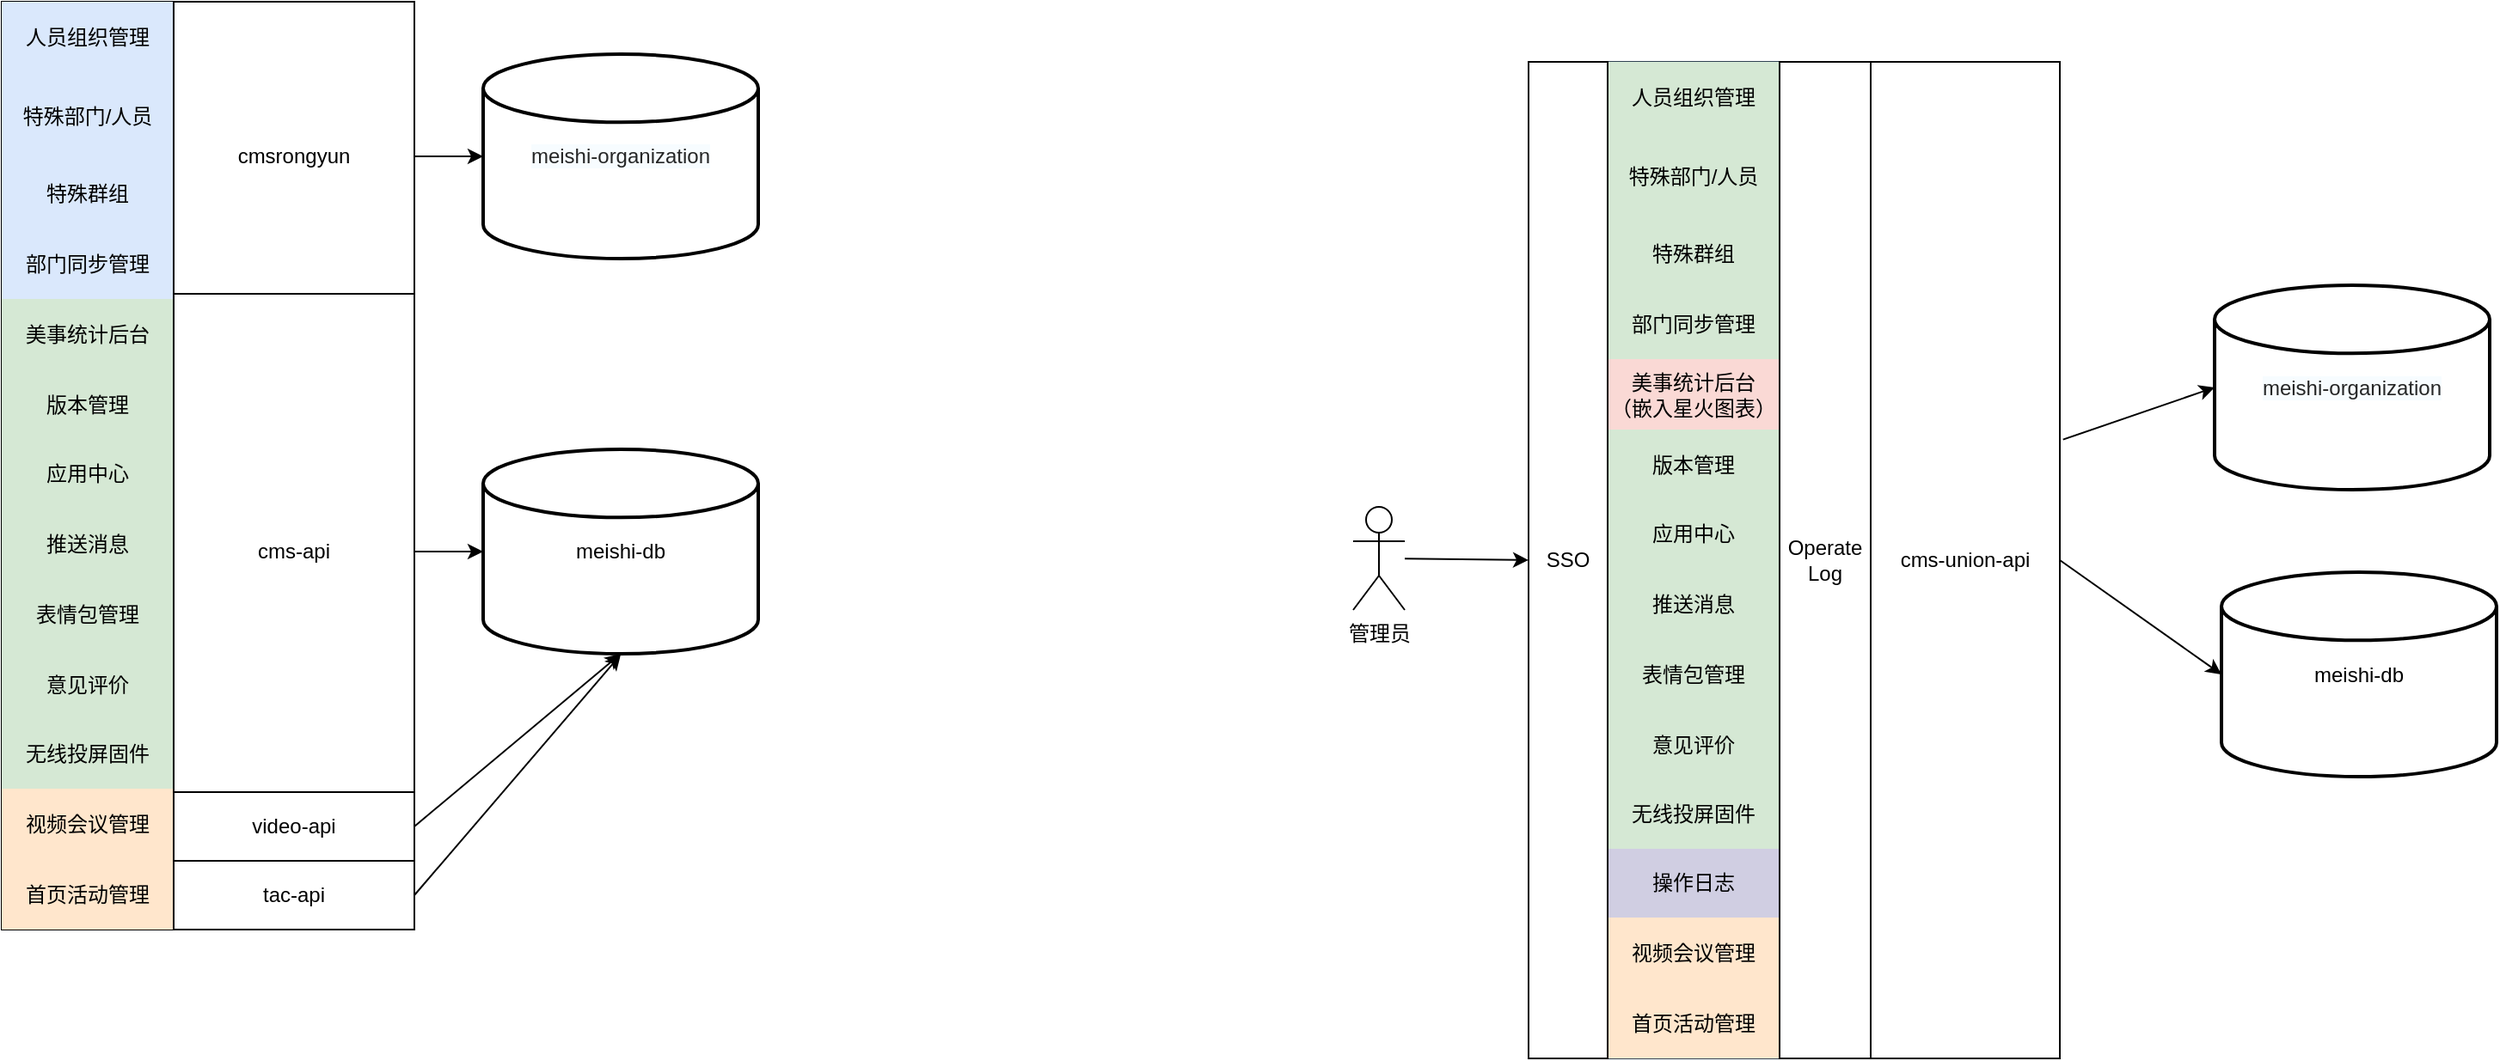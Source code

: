 <mxfile version="14.1.9" type="github">
  <diagram id="kmbewxWfFErhUaEFidWY" name="第 1 页">
    <mxGraphModel dx="1422" dy="762" grid="0" gridSize="10" guides="1" tooltips="1" connect="1" arrows="1" fold="1" page="1" pageScale="1" pageWidth="827" pageHeight="1169" math="0" shadow="0">
      <root>
        <mxCell id="0" />
        <mxCell id="1" parent="0" />
        <mxCell id="lq-rZMdZzkP-MELuQwHF-2" value="" style="shape=table;html=1;whiteSpace=wrap;startSize=0;container=1;collapsible=0;childLayout=tableLayout;" parent="1" vertex="1">
          <mxGeometry x="110" y="140" width="100" height="540" as="geometry" />
        </mxCell>
        <mxCell id="lq-rZMdZzkP-MELuQwHF-18" style="shape=partialRectangle;html=1;whiteSpace=wrap;collapsible=0;dropTarget=0;pointerEvents=0;fillColor=none;top=0;left=0;bottom=0;right=0;points=[[0,0.5],[1,0.5]];portConstraint=eastwest;" parent="lq-rZMdZzkP-MELuQwHF-2" vertex="1">
          <mxGeometry width="100" height="41" as="geometry" />
        </mxCell>
        <mxCell id="lq-rZMdZzkP-MELuQwHF-19" value="人员组织管理" style="shape=partialRectangle;html=1;whiteSpace=wrap;connectable=0;fillColor=#dae8fc;top=0;left=0;bottom=0;right=0;overflow=hidden;strokeColor=#6c8ebf;" parent="lq-rZMdZzkP-MELuQwHF-18" vertex="1">
          <mxGeometry width="100" height="41" as="geometry" />
        </mxCell>
        <mxCell id="lq-rZMdZzkP-MELuQwHF-7" value="" style="shape=partialRectangle;html=1;whiteSpace=wrap;collapsible=0;dropTarget=0;pointerEvents=0;fillColor=none;top=0;left=0;bottom=0;right=0;points=[[0,0.5],[1,0.5]];portConstraint=eastwest;" parent="lq-rZMdZzkP-MELuQwHF-2" vertex="1">
          <mxGeometry y="41" width="100" height="51" as="geometry" />
        </mxCell>
        <mxCell id="lq-rZMdZzkP-MELuQwHF-8" value="特殊部门/人员" style="shape=partialRectangle;html=1;whiteSpace=wrap;connectable=0;fillColor=#dae8fc;top=0;left=0;bottom=0;right=0;overflow=hidden;strokeColor=#6c8ebf;" parent="lq-rZMdZzkP-MELuQwHF-7" vertex="1">
          <mxGeometry width="100" height="51" as="geometry" />
        </mxCell>
        <mxCell id="lq-rZMdZzkP-MELuQwHF-11" value="" style="shape=partialRectangle;html=1;whiteSpace=wrap;collapsible=0;dropTarget=0;pointerEvents=0;fillColor=none;top=0;left=0;bottom=0;right=0;points=[[0,0.5],[1,0.5]];portConstraint=eastwest;" parent="lq-rZMdZzkP-MELuQwHF-2" vertex="1">
          <mxGeometry y="92" width="100" height="40" as="geometry" />
        </mxCell>
        <mxCell id="lq-rZMdZzkP-MELuQwHF-12" value="特殊群组" style="shape=partialRectangle;html=1;whiteSpace=wrap;connectable=0;fillColor=#dae8fc;top=0;left=0;bottom=0;right=0;overflow=hidden;strokeColor=#6c8ebf;" parent="lq-rZMdZzkP-MELuQwHF-11" vertex="1">
          <mxGeometry width="100" height="40" as="geometry" />
        </mxCell>
        <mxCell id="lq-rZMdZzkP-MELuQwHF-28" style="shape=partialRectangle;html=1;whiteSpace=wrap;collapsible=0;dropTarget=0;pointerEvents=0;fillColor=#dae8fc;top=0;left=0;bottom=0;right=0;points=[[0,0.5],[1,0.5]];portConstraint=eastwest;strokeColor=#6c8ebf;" parent="lq-rZMdZzkP-MELuQwHF-2" vertex="1">
          <mxGeometry y="132" width="100" height="41" as="geometry" />
        </mxCell>
        <mxCell id="lq-rZMdZzkP-MELuQwHF-29" value="部门同步管理" style="shape=partialRectangle;html=1;whiteSpace=wrap;connectable=0;fillColor=none;top=0;left=0;bottom=0;right=0;overflow=hidden;" parent="lq-rZMdZzkP-MELuQwHF-28" vertex="1">
          <mxGeometry width="100" height="41" as="geometry" />
        </mxCell>
        <mxCell id="lq-rZMdZzkP-MELuQwHF-30" style="shape=partialRectangle;html=1;whiteSpace=wrap;collapsible=0;dropTarget=0;pointerEvents=0;fillColor=none;top=0;left=0;bottom=0;right=0;points=[[0,0.5],[1,0.5]];portConstraint=eastwest;" parent="lq-rZMdZzkP-MELuQwHF-2" vertex="1">
          <mxGeometry y="173" width="100" height="41" as="geometry" />
        </mxCell>
        <mxCell id="lq-rZMdZzkP-MELuQwHF-31" value="美事统计后台" style="shape=partialRectangle;html=1;whiteSpace=wrap;connectable=0;top=0;left=0;bottom=0;right=0;overflow=hidden;fillColor=#d5e8d4;strokeColor=#82b366;" parent="lq-rZMdZzkP-MELuQwHF-30" vertex="1">
          <mxGeometry width="100" height="41" as="geometry" />
        </mxCell>
        <mxCell id="lq-rZMdZzkP-MELuQwHF-26" style="shape=partialRectangle;html=1;whiteSpace=wrap;collapsible=0;dropTarget=0;pointerEvents=0;fillColor=none;top=0;left=0;bottom=0;right=0;points=[[0,0.5],[1,0.5]];portConstraint=eastwest;" parent="lq-rZMdZzkP-MELuQwHF-2" vertex="1">
          <mxGeometry y="214" width="100" height="41" as="geometry" />
        </mxCell>
        <mxCell id="lq-rZMdZzkP-MELuQwHF-27" value="版本管理" style="shape=partialRectangle;html=1;whiteSpace=wrap;connectable=0;fillColor=#d5e8d4;top=0;left=0;bottom=0;right=0;overflow=hidden;strokeColor=#82b366;" parent="lq-rZMdZzkP-MELuQwHF-26" vertex="1">
          <mxGeometry width="100" height="41" as="geometry" />
        </mxCell>
        <mxCell id="lq-rZMdZzkP-MELuQwHF-24" style="shape=partialRectangle;html=1;whiteSpace=wrap;collapsible=0;dropTarget=0;pointerEvents=0;fillColor=none;top=0;left=0;bottom=0;right=0;points=[[0,0.5],[1,0.5]];portConstraint=eastwest;" parent="lq-rZMdZzkP-MELuQwHF-2" vertex="1">
          <mxGeometry y="255" width="100" height="40" as="geometry" />
        </mxCell>
        <mxCell id="lq-rZMdZzkP-MELuQwHF-25" value="应用中心" style="shape=partialRectangle;html=1;whiteSpace=wrap;connectable=0;fillColor=#d5e8d4;top=0;left=0;bottom=0;right=0;overflow=hidden;strokeColor=#82b366;" parent="lq-rZMdZzkP-MELuQwHF-24" vertex="1">
          <mxGeometry width="100" height="40" as="geometry" />
        </mxCell>
        <mxCell id="lq-rZMdZzkP-MELuQwHF-22" style="shape=partialRectangle;html=1;whiteSpace=wrap;collapsible=0;dropTarget=0;pointerEvents=0;fillColor=none;top=0;left=0;bottom=0;right=0;points=[[0,0.5],[1,0.5]];portConstraint=eastwest;" parent="lq-rZMdZzkP-MELuQwHF-2" vertex="1">
          <mxGeometry y="295" width="100" height="41" as="geometry" />
        </mxCell>
        <mxCell id="lq-rZMdZzkP-MELuQwHF-23" value="推送消息" style="shape=partialRectangle;html=1;whiteSpace=wrap;connectable=0;fillColor=#d5e8d4;top=0;left=0;bottom=0;right=0;overflow=hidden;strokeColor=#82b366;" parent="lq-rZMdZzkP-MELuQwHF-22" vertex="1">
          <mxGeometry width="100" height="41" as="geometry" />
        </mxCell>
        <mxCell id="lq-rZMdZzkP-MELuQwHF-34" style="shape=partialRectangle;html=1;whiteSpace=wrap;collapsible=0;dropTarget=0;pointerEvents=0;fillColor=none;top=0;left=0;bottom=0;right=0;points=[[0,0.5],[1,0.5]];portConstraint=eastwest;" parent="lq-rZMdZzkP-MELuQwHF-2" vertex="1">
          <mxGeometry y="336" width="100" height="41" as="geometry" />
        </mxCell>
        <mxCell id="lq-rZMdZzkP-MELuQwHF-35" value="表情包管理" style="shape=partialRectangle;html=1;whiteSpace=wrap;connectable=0;fillColor=#d5e8d4;top=0;left=0;bottom=0;right=0;overflow=hidden;strokeColor=#82b366;" parent="lq-rZMdZzkP-MELuQwHF-34" vertex="1">
          <mxGeometry width="100" height="41" as="geometry" />
        </mxCell>
        <mxCell id="lq-rZMdZzkP-MELuQwHF-32" style="shape=partialRectangle;html=1;whiteSpace=wrap;collapsible=0;dropTarget=0;pointerEvents=0;fillColor=none;top=0;left=0;bottom=0;right=0;points=[[0,0.5],[1,0.5]];portConstraint=eastwest;" parent="lq-rZMdZzkP-MELuQwHF-2" vertex="1">
          <mxGeometry y="377" width="100" height="41" as="geometry" />
        </mxCell>
        <mxCell id="lq-rZMdZzkP-MELuQwHF-33" value="意见评价" style="shape=partialRectangle;html=1;whiteSpace=wrap;connectable=0;fillColor=#d5e8d4;top=0;left=0;bottom=0;right=0;overflow=hidden;strokeColor=#82b366;" parent="lq-rZMdZzkP-MELuQwHF-32" vertex="1">
          <mxGeometry width="100" height="41" as="geometry" />
        </mxCell>
        <mxCell id="lq-rZMdZzkP-MELuQwHF-36" style="shape=partialRectangle;html=1;whiteSpace=wrap;collapsible=0;dropTarget=0;pointerEvents=0;fillColor=none;top=0;left=0;bottom=0;right=0;points=[[0,0.5],[1,0.5]];portConstraint=eastwest;" parent="lq-rZMdZzkP-MELuQwHF-2" vertex="1">
          <mxGeometry y="418" width="100" height="40" as="geometry" />
        </mxCell>
        <mxCell id="lq-rZMdZzkP-MELuQwHF-37" value="无线投屏固件" style="shape=partialRectangle;html=1;whiteSpace=wrap;connectable=0;fillColor=#d5e8d4;top=0;left=0;bottom=0;right=0;overflow=hidden;strokeColor=#82b366;" parent="lq-rZMdZzkP-MELuQwHF-36" vertex="1">
          <mxGeometry width="100" height="40" as="geometry" />
        </mxCell>
        <mxCell id="lq-rZMdZzkP-MELuQwHF-38" style="shape=partialRectangle;html=1;whiteSpace=wrap;collapsible=0;dropTarget=0;pointerEvents=0;fillColor=none;top=0;left=0;bottom=0;right=0;points=[[0,0.5],[1,0.5]];portConstraint=eastwest;" parent="lq-rZMdZzkP-MELuQwHF-2" vertex="1">
          <mxGeometry y="458" width="100" height="41" as="geometry" />
        </mxCell>
        <mxCell id="lq-rZMdZzkP-MELuQwHF-39" value="视频会议管理" style="shape=partialRectangle;html=1;whiteSpace=wrap;connectable=0;fillColor=#ffe6cc;top=0;left=0;bottom=0;right=0;overflow=hidden;strokeColor=#d79b00;" parent="lq-rZMdZzkP-MELuQwHF-38" vertex="1">
          <mxGeometry width="100" height="41" as="geometry" />
        </mxCell>
        <mxCell id="lq-rZMdZzkP-MELuQwHF-40" style="shape=partialRectangle;html=1;whiteSpace=wrap;collapsible=0;dropTarget=0;pointerEvents=0;fillColor=none;top=0;left=0;bottom=0;right=0;points=[[0,0.5],[1,0.5]];portConstraint=eastwest;" parent="lq-rZMdZzkP-MELuQwHF-2" vertex="1">
          <mxGeometry y="499" width="100" height="41" as="geometry" />
        </mxCell>
        <mxCell id="lq-rZMdZzkP-MELuQwHF-41" value="首页活动管理" style="shape=partialRectangle;html=1;whiteSpace=wrap;connectable=0;fillColor=#ffe6cc;top=0;left=0;bottom=0;right=0;overflow=hidden;strokeColor=#d79b00;" parent="lq-rZMdZzkP-MELuQwHF-40" vertex="1">
          <mxGeometry width="100" height="41" as="geometry" />
        </mxCell>
        <mxCell id="Zx4kyqt7cUMsGUTJRAwY-5" style="edgeStyle=orthogonalEdgeStyle;rounded=0;orthogonalLoop=1;jettySize=auto;html=1;entryX=0;entryY=0.5;entryDx=0;entryDy=0;entryPerimeter=0;" parent="1" source="lq-rZMdZzkP-MELuQwHF-44" target="Zx4kyqt7cUMsGUTJRAwY-2" edge="1">
          <mxGeometry relative="1" as="geometry" />
        </mxCell>
        <mxCell id="lq-rZMdZzkP-MELuQwHF-44" value="cmsrongyun" style="rounded=0;whiteSpace=wrap;html=1;" parent="1" vertex="1">
          <mxGeometry x="210" y="140" width="140" height="180" as="geometry" />
        </mxCell>
        <mxCell id="Zx4kyqt7cUMsGUTJRAwY-6" style="edgeStyle=orthogonalEdgeStyle;rounded=0;orthogonalLoop=1;jettySize=auto;html=1;" parent="1" source="lq-rZMdZzkP-MELuQwHF-45" target="Zx4kyqt7cUMsGUTJRAwY-4" edge="1">
          <mxGeometry relative="1" as="geometry" />
        </mxCell>
        <mxCell id="lq-rZMdZzkP-MELuQwHF-45" value="cms-api" style="rounded=0;whiteSpace=wrap;html=1;" parent="1" vertex="1">
          <mxGeometry x="210" y="310" width="140" height="300" as="geometry" />
        </mxCell>
        <mxCell id="ldqjTRxHHJKw579USSku-4" style="edgeStyle=none;rounded=0;orthogonalLoop=1;jettySize=auto;html=1;entryX=0.5;entryY=1;entryDx=0;entryDy=0;entryPerimeter=0;exitX=1;exitY=0.5;exitDx=0;exitDy=0;" parent="1" source="lq-rZMdZzkP-MELuQwHF-46" target="Zx4kyqt7cUMsGUTJRAwY-4" edge="1">
          <mxGeometry relative="1" as="geometry" />
        </mxCell>
        <mxCell id="lq-rZMdZzkP-MELuQwHF-46" value="video-api" style="rounded=0;whiteSpace=wrap;html=1;" parent="1" vertex="1">
          <mxGeometry x="210" y="600" width="140" height="40" as="geometry" />
        </mxCell>
        <mxCell id="ldqjTRxHHJKw579USSku-5" style="edgeStyle=none;rounded=0;orthogonalLoop=1;jettySize=auto;html=1;exitX=1;exitY=0.5;exitDx=0;exitDy=0;" parent="1" source="Zx4kyqt7cUMsGUTJRAwY-1" edge="1">
          <mxGeometry relative="1" as="geometry">
            <mxPoint x="470" y="520" as="targetPoint" />
          </mxGeometry>
        </mxCell>
        <mxCell id="Zx4kyqt7cUMsGUTJRAwY-1" value="tac-api" style="rounded=0;whiteSpace=wrap;html=1;" parent="1" vertex="1">
          <mxGeometry x="210" y="640" width="140" height="40" as="geometry" />
        </mxCell>
        <mxCell id="Zx4kyqt7cUMsGUTJRAwY-2" value="&lt;span style=&quot;color: rgba(0 , 0 , 0 , 0.85) ; font-family: &amp;#34;helvetica neue for number&amp;#34; , , &amp;#34;blinkmacsystemfont&amp;#34; , &amp;#34;segoe ui&amp;#34; , &amp;#34;roboto&amp;#34; , &amp;#34;pingfang sc&amp;#34; , &amp;#34;hiragino sans gb&amp;#34; , &amp;#34;microsoft yahei&amp;#34; , &amp;#34;helvetica neue&amp;#34; , &amp;#34;helvetica&amp;#34; , &amp;#34;arial&amp;#34; , sans-serif ; text-align: left ; background-color: rgba(230 , 247 , 255 , 0.333)&quot;&gt;meishi-organization&lt;/span&gt;" style="strokeWidth=2;html=1;shape=mxgraph.flowchart.database;whiteSpace=wrap;" parent="1" vertex="1">
          <mxGeometry x="390" y="170.5" width="160" height="119" as="geometry" />
        </mxCell>
        <mxCell id="Zx4kyqt7cUMsGUTJRAwY-4" value="meishi-db" style="strokeWidth=2;html=1;shape=mxgraph.flowchart.database;whiteSpace=wrap;" parent="1" vertex="1">
          <mxGeometry x="390" y="400.5" width="160" height="119" as="geometry" />
        </mxCell>
        <mxCell id="Zx4kyqt7cUMsGUTJRAwY-14" value="" style="shape=table;html=1;whiteSpace=wrap;startSize=0;container=1;collapsible=0;childLayout=tableLayout;fillColor=#647687;strokeColor=#314354;fontColor=#ffffff;" parent="1" vertex="1">
          <mxGeometry x="1044" y="175" width="100" height="580" as="geometry" />
        </mxCell>
        <mxCell id="Zx4kyqt7cUMsGUTJRAwY-15" style="shape=partialRectangle;html=1;whiteSpace=wrap;collapsible=0;dropTarget=0;pointerEvents=0;fillColor=none;top=0;left=0;bottom=0;right=0;points=[[0,0.5],[1,0.5]];portConstraint=eastwest;" parent="Zx4kyqt7cUMsGUTJRAwY-14" vertex="1">
          <mxGeometry width="100" height="41" as="geometry" />
        </mxCell>
        <mxCell id="Zx4kyqt7cUMsGUTJRAwY-16" value="人员组织管理" style="shape=partialRectangle;html=1;whiteSpace=wrap;connectable=0;fillColor=#d5e8d4;top=0;left=0;bottom=0;right=0;overflow=hidden;strokeColor=#82b366;" parent="Zx4kyqt7cUMsGUTJRAwY-15" vertex="1">
          <mxGeometry width="100" height="41" as="geometry" />
        </mxCell>
        <mxCell id="Zx4kyqt7cUMsGUTJRAwY-17" value="" style="shape=partialRectangle;html=1;whiteSpace=wrap;collapsible=0;dropTarget=0;pointerEvents=0;fillColor=none;top=0;left=0;bottom=0;right=0;points=[[0,0.5],[1,0.5]];portConstraint=eastwest;" parent="Zx4kyqt7cUMsGUTJRAwY-14" vertex="1">
          <mxGeometry y="41" width="100" height="51" as="geometry" />
        </mxCell>
        <mxCell id="Zx4kyqt7cUMsGUTJRAwY-18" value="特殊部门/人员" style="shape=partialRectangle;html=1;whiteSpace=wrap;connectable=0;fillColor=#d5e8d4;top=0;left=0;bottom=0;right=0;overflow=hidden;strokeColor=#82b366;" parent="Zx4kyqt7cUMsGUTJRAwY-17" vertex="1">
          <mxGeometry width="100" height="51" as="geometry" />
        </mxCell>
        <mxCell id="Zx4kyqt7cUMsGUTJRAwY-19" value="" style="shape=partialRectangle;html=1;whiteSpace=wrap;collapsible=0;dropTarget=0;pointerEvents=0;fillColor=none;top=0;left=0;bottom=0;right=0;points=[[0,0.5],[1,0.5]];portConstraint=eastwest;" parent="Zx4kyqt7cUMsGUTJRAwY-14" vertex="1">
          <mxGeometry y="92" width="100" height="40" as="geometry" />
        </mxCell>
        <mxCell id="Zx4kyqt7cUMsGUTJRAwY-20" value="特殊群组" style="shape=partialRectangle;html=1;whiteSpace=wrap;connectable=0;fillColor=#d5e8d4;top=0;left=0;bottom=0;right=0;overflow=hidden;strokeColor=#82b366;" parent="Zx4kyqt7cUMsGUTJRAwY-19" vertex="1">
          <mxGeometry width="100" height="40" as="geometry" />
        </mxCell>
        <mxCell id="Zx4kyqt7cUMsGUTJRAwY-21" style="shape=partialRectangle;html=1;whiteSpace=wrap;collapsible=0;dropTarget=0;pointerEvents=0;fillColor=#dae8fc;top=0;left=0;bottom=0;right=0;points=[[0,0.5],[1,0.5]];portConstraint=eastwest;strokeColor=#6c8ebf;" parent="Zx4kyqt7cUMsGUTJRAwY-14" vertex="1">
          <mxGeometry y="132" width="100" height="41" as="geometry" />
        </mxCell>
        <mxCell id="Zx4kyqt7cUMsGUTJRAwY-22" value="部门同步管理" style="shape=partialRectangle;html=1;whiteSpace=wrap;connectable=0;fillColor=#d5e8d4;top=0;left=0;bottom=0;right=0;overflow=hidden;strokeColor=#82b366;" parent="Zx4kyqt7cUMsGUTJRAwY-21" vertex="1">
          <mxGeometry width="100" height="41" as="geometry" />
        </mxCell>
        <mxCell id="Zx4kyqt7cUMsGUTJRAwY-23" style="shape=partialRectangle;html=1;whiteSpace=wrap;collapsible=0;dropTarget=0;pointerEvents=0;fillColor=none;top=0;left=0;bottom=0;right=0;points=[[0,0.5],[1,0.5]];portConstraint=eastwest;" parent="Zx4kyqt7cUMsGUTJRAwY-14" vertex="1">
          <mxGeometry y="173" width="100" height="41" as="geometry" />
        </mxCell>
        <mxCell id="Zx4kyqt7cUMsGUTJRAwY-24" value="美事统计后台&lt;br&gt;（嵌入星火图表）" style="shape=partialRectangle;html=1;whiteSpace=wrap;connectable=0;top=0;left=0;bottom=0;right=0;overflow=hidden;fillColor=#fad9d5;strokeColor=#ae4132;" parent="Zx4kyqt7cUMsGUTJRAwY-23" vertex="1">
          <mxGeometry width="100" height="41" as="geometry" />
        </mxCell>
        <mxCell id="Zx4kyqt7cUMsGUTJRAwY-25" style="shape=partialRectangle;html=1;whiteSpace=wrap;collapsible=0;dropTarget=0;pointerEvents=0;fillColor=none;top=0;left=0;bottom=0;right=0;points=[[0,0.5],[1,0.5]];portConstraint=eastwest;" parent="Zx4kyqt7cUMsGUTJRAwY-14" vertex="1">
          <mxGeometry y="214" width="100" height="41" as="geometry" />
        </mxCell>
        <mxCell id="Zx4kyqt7cUMsGUTJRAwY-26" value="版本管理" style="shape=partialRectangle;html=1;whiteSpace=wrap;connectable=0;fillColor=#d5e8d4;top=0;left=0;bottom=0;right=0;overflow=hidden;strokeColor=#82b366;" parent="Zx4kyqt7cUMsGUTJRAwY-25" vertex="1">
          <mxGeometry width="100" height="41" as="geometry" />
        </mxCell>
        <mxCell id="Zx4kyqt7cUMsGUTJRAwY-27" style="shape=partialRectangle;html=1;whiteSpace=wrap;collapsible=0;dropTarget=0;pointerEvents=0;fillColor=none;top=0;left=0;bottom=0;right=0;points=[[0,0.5],[1,0.5]];portConstraint=eastwest;" parent="Zx4kyqt7cUMsGUTJRAwY-14" vertex="1">
          <mxGeometry y="255" width="100" height="40" as="geometry" />
        </mxCell>
        <mxCell id="Zx4kyqt7cUMsGUTJRAwY-28" value="应用中心" style="shape=partialRectangle;html=1;whiteSpace=wrap;connectable=0;fillColor=#d5e8d4;top=0;left=0;bottom=0;right=0;overflow=hidden;strokeColor=#82b366;" parent="Zx4kyqt7cUMsGUTJRAwY-27" vertex="1">
          <mxGeometry width="100" height="40" as="geometry" />
        </mxCell>
        <mxCell id="Zx4kyqt7cUMsGUTJRAwY-29" style="shape=partialRectangle;html=1;whiteSpace=wrap;collapsible=0;dropTarget=0;pointerEvents=0;fillColor=none;top=0;left=0;bottom=0;right=0;points=[[0,0.5],[1,0.5]];portConstraint=eastwest;" parent="Zx4kyqt7cUMsGUTJRAwY-14" vertex="1">
          <mxGeometry y="295" width="100" height="41" as="geometry" />
        </mxCell>
        <mxCell id="Zx4kyqt7cUMsGUTJRAwY-30" value="推送消息" style="shape=partialRectangle;html=1;whiteSpace=wrap;connectable=0;fillColor=#d5e8d4;top=0;left=0;bottom=0;right=0;overflow=hidden;strokeColor=#82b366;" parent="Zx4kyqt7cUMsGUTJRAwY-29" vertex="1">
          <mxGeometry width="100" height="41" as="geometry" />
        </mxCell>
        <mxCell id="Zx4kyqt7cUMsGUTJRAwY-31" style="shape=partialRectangle;html=1;whiteSpace=wrap;collapsible=0;dropTarget=0;pointerEvents=0;fillColor=none;top=0;left=0;bottom=0;right=0;points=[[0,0.5],[1,0.5]];portConstraint=eastwest;" parent="Zx4kyqt7cUMsGUTJRAwY-14" vertex="1">
          <mxGeometry y="336" width="100" height="41" as="geometry" />
        </mxCell>
        <mxCell id="Zx4kyqt7cUMsGUTJRAwY-32" value="表情包管理" style="shape=partialRectangle;html=1;whiteSpace=wrap;connectable=0;fillColor=#d5e8d4;top=0;left=0;bottom=0;right=0;overflow=hidden;strokeColor=#82b366;" parent="Zx4kyqt7cUMsGUTJRAwY-31" vertex="1">
          <mxGeometry width="100" height="41" as="geometry" />
        </mxCell>
        <mxCell id="Zx4kyqt7cUMsGUTJRAwY-33" style="shape=partialRectangle;html=1;whiteSpace=wrap;collapsible=0;dropTarget=0;pointerEvents=0;fillColor=none;top=0;left=0;bottom=0;right=0;points=[[0,0.5],[1,0.5]];portConstraint=eastwest;" parent="Zx4kyqt7cUMsGUTJRAwY-14" vertex="1">
          <mxGeometry y="377" width="100" height="41" as="geometry" />
        </mxCell>
        <mxCell id="Zx4kyqt7cUMsGUTJRAwY-34" value="意见评价" style="shape=partialRectangle;html=1;whiteSpace=wrap;connectable=0;fillColor=#d5e8d4;top=0;left=0;bottom=0;right=0;overflow=hidden;strokeColor=#82b366;" parent="Zx4kyqt7cUMsGUTJRAwY-33" vertex="1">
          <mxGeometry width="100" height="41" as="geometry" />
        </mxCell>
        <mxCell id="Zx4kyqt7cUMsGUTJRAwY-35" style="shape=partialRectangle;html=1;whiteSpace=wrap;collapsible=0;dropTarget=0;pointerEvents=0;fillColor=none;top=0;left=0;bottom=0;right=0;points=[[0,0.5],[1,0.5]];portConstraint=eastwest;" parent="Zx4kyqt7cUMsGUTJRAwY-14" vertex="1">
          <mxGeometry y="418" width="100" height="40" as="geometry" />
        </mxCell>
        <mxCell id="Zx4kyqt7cUMsGUTJRAwY-36" value="无线投屏固件" style="shape=partialRectangle;html=1;whiteSpace=wrap;connectable=0;fillColor=#d5e8d4;top=0;left=0;bottom=0;right=0;overflow=hidden;strokeColor=#82b366;" parent="Zx4kyqt7cUMsGUTJRAwY-35" vertex="1">
          <mxGeometry width="100" height="40" as="geometry" />
        </mxCell>
        <mxCell id="Zx4kyqt7cUMsGUTJRAwY-43" style="shape=partialRectangle;html=1;whiteSpace=wrap;collapsible=0;dropTarget=0;pointerEvents=0;fillColor=none;top=0;left=0;bottom=0;right=0;points=[[0,0.5],[1,0.5]];portConstraint=eastwest;" parent="Zx4kyqt7cUMsGUTJRAwY-14" vertex="1">
          <mxGeometry y="458" width="100" height="40" as="geometry" />
        </mxCell>
        <mxCell id="Zx4kyqt7cUMsGUTJRAwY-44" value="操作日志" style="shape=partialRectangle;html=1;whiteSpace=wrap;connectable=0;fillColor=#d0cee2;top=0;left=0;bottom=0;right=0;overflow=hidden;strokeColor=#56517e;" parent="Zx4kyqt7cUMsGUTJRAwY-43" vertex="1">
          <mxGeometry width="100" height="40" as="geometry" />
        </mxCell>
        <mxCell id="Zx4kyqt7cUMsGUTJRAwY-37" style="shape=partialRectangle;html=1;whiteSpace=wrap;collapsible=0;dropTarget=0;pointerEvents=0;fillColor=none;top=0;left=0;bottom=0;right=0;points=[[0,0.5],[1,0.5]];portConstraint=eastwest;" parent="Zx4kyqt7cUMsGUTJRAwY-14" vertex="1">
          <mxGeometry y="498" width="100" height="41" as="geometry" />
        </mxCell>
        <mxCell id="Zx4kyqt7cUMsGUTJRAwY-38" value="视频会议管理" style="shape=partialRectangle;html=1;whiteSpace=wrap;connectable=0;fillColor=#ffe6cc;top=0;left=0;bottom=0;right=0;overflow=hidden;strokeColor=#d79b00;" parent="Zx4kyqt7cUMsGUTJRAwY-37" vertex="1">
          <mxGeometry width="100" height="41" as="geometry" />
        </mxCell>
        <mxCell id="Zx4kyqt7cUMsGUTJRAwY-39" style="shape=partialRectangle;html=1;whiteSpace=wrap;collapsible=0;dropTarget=0;pointerEvents=0;fillColor=none;top=0;left=0;bottom=0;right=0;points=[[0,0.5],[1,0.5]];portConstraint=eastwest;" parent="Zx4kyqt7cUMsGUTJRAwY-14" vertex="1">
          <mxGeometry y="539" width="100" height="41" as="geometry" />
        </mxCell>
        <mxCell id="Zx4kyqt7cUMsGUTJRAwY-40" value="首页活动管理" style="shape=partialRectangle;html=1;whiteSpace=wrap;connectable=0;fillColor=#ffe6cc;top=0;left=0;bottom=0;right=0;overflow=hidden;strokeColor=#d79b00;" parent="Zx4kyqt7cUMsGUTJRAwY-39" vertex="1">
          <mxGeometry width="100" height="41" as="geometry" />
        </mxCell>
        <mxCell id="ldqjTRxHHJKw579USSku-9" style="edgeStyle=none;rounded=0;orthogonalLoop=1;jettySize=auto;html=1;entryX=0;entryY=0.5;entryDx=0;entryDy=0;" parent="1" source="Zx4kyqt7cUMsGUTJRAwY-41" target="ldqjTRxHHJKw579USSku-8" edge="1">
          <mxGeometry relative="1" as="geometry" />
        </mxCell>
        <mxCell id="Zx4kyqt7cUMsGUTJRAwY-41" value="管理员" style="shape=umlActor;verticalLabelPosition=bottom;verticalAlign=top;html=1;outlineConnect=0;" parent="1" vertex="1">
          <mxGeometry x="896" y="434" width="30" height="60" as="geometry" />
        </mxCell>
        <mxCell id="Zx4kyqt7cUMsGUTJRAwY-42" value="Operate&lt;br&gt;Log" style="rounded=0;whiteSpace=wrap;html=1;" parent="1" vertex="1">
          <mxGeometry x="1144" y="175" width="53" height="580" as="geometry" />
        </mxCell>
        <mxCell id="Zx4kyqt7cUMsGUTJRAwY-81" style="rounded=0;orthogonalLoop=1;jettySize=auto;html=1;entryX=0;entryY=0.5;entryDx=0;entryDy=0;entryPerimeter=0;exitX=1;exitY=0.5;exitDx=0;exitDy=0;" parent="1" source="Zx4kyqt7cUMsGUTJRAwY-73" target="Zx4kyqt7cUMsGUTJRAwY-77" edge="1">
          <mxGeometry relative="1" as="geometry" />
        </mxCell>
        <mxCell id="ldqjTRxHHJKw579USSku-6" style="edgeStyle=none;rounded=0;orthogonalLoop=1;jettySize=auto;html=1;entryX=0;entryY=0.5;entryDx=0;entryDy=0;entryPerimeter=0;exitX=1.017;exitY=0.379;exitDx=0;exitDy=0;exitPerimeter=0;" parent="1" source="Zx4kyqt7cUMsGUTJRAwY-73" target="Zx4kyqt7cUMsGUTJRAwY-76" edge="1">
          <mxGeometry relative="1" as="geometry" />
        </mxCell>
        <mxCell id="Zx4kyqt7cUMsGUTJRAwY-73" value="cms-union-api" style="rounded=0;whiteSpace=wrap;html=1;" parent="1" vertex="1">
          <mxGeometry x="1197" y="175" width="110" height="580" as="geometry" />
        </mxCell>
        <mxCell id="Zx4kyqt7cUMsGUTJRAwY-76" value="&lt;span style=&quot;color: rgba(0 , 0 , 0 , 0.85) ; font-family: &amp;#34;helvetica neue for number&amp;#34; , , &amp;#34;blinkmacsystemfont&amp;#34; , &amp;#34;segoe ui&amp;#34; , &amp;#34;roboto&amp;#34; , &amp;#34;pingfang sc&amp;#34; , &amp;#34;hiragino sans gb&amp;#34; , &amp;#34;microsoft yahei&amp;#34; , &amp;#34;helvetica neue&amp;#34; , &amp;#34;helvetica&amp;#34; , &amp;#34;arial&amp;#34; , sans-serif ; text-align: left ; background-color: rgba(230 , 247 , 255 , 0.333)&quot;&gt;meishi-organization&lt;/span&gt;" style="strokeWidth=2;html=1;shape=mxgraph.flowchart.database;whiteSpace=wrap;" parent="1" vertex="1">
          <mxGeometry x="1397" y="305" width="160" height="119" as="geometry" />
        </mxCell>
        <mxCell id="Zx4kyqt7cUMsGUTJRAwY-77" value="meishi-db" style="strokeWidth=2;html=1;shape=mxgraph.flowchart.database;whiteSpace=wrap;" parent="1" vertex="1">
          <mxGeometry x="1401" y="472" width="160" height="119" as="geometry" />
        </mxCell>
        <mxCell id="ldqjTRxHHJKw579USSku-8" value="SSO" style="rounded=0;whiteSpace=wrap;html=1;" parent="1" vertex="1">
          <mxGeometry x="998" y="175" width="46" height="580" as="geometry" />
        </mxCell>
      </root>
    </mxGraphModel>
  </diagram>
</mxfile>
